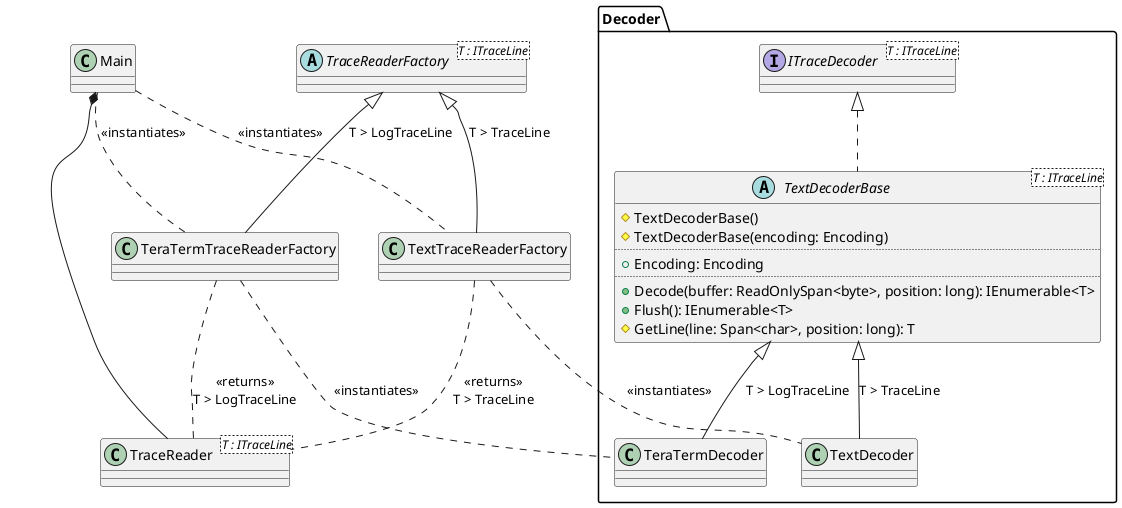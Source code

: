 @startuml TextDecoder
class Main

namespace Decoder {
    interface ITraceDecoder<T : ITraceLine>
    abstract class TextDecoderBase<T : ITraceLine> {
        #TextDecoderBase()
        #TextDecoderBase(encoding: Encoding)
        ..
        +Encoding: Encoding
        ..
        +Decode(buffer: ReadOnlySpan<byte>, position: long): IEnumerable<T>
        +Flush(): IEnumerable<T>
        #GetLine(line: Span<char>, position: long): T
    }

    class TextDecoder
    class TeraTermDecoder
}

Decoder.ITraceDecoder <|.. Decoder.TextDecoderBase
Decoder.TextDecoderBase <|-- Decoder.TextDecoder : T > TraceLine
Decoder.TextDecoderBase <|-- Decoder.TeraTermDecoder : T > LogTraceLine

abstract class TraceReaderFactory<T : ITraceLine>
class TraceReader<T : ITraceLine>
class TeraTermTraceReaderFactory
class TextTraceReaderFactory

TraceReaderFactory <|-- TextTraceReaderFactory : T > TraceLine
TraceReaderFactory <|-- TeraTermTraceReaderFactory : T > LogTraceLine

TextTraceReaderFactory .. Decoder.TextDecoder : <<instantiates>>
TextTraceReaderFactory .. TraceReader : <<returns>>\nT > TraceLine

TeraTermTraceReaderFactory .. Decoder.TeraTermDecoder : <<instantiates>>
TeraTermTraceReaderFactory .. TraceReader : <<returns>>\nT > LogTraceLine

Main .. TeraTermTraceReaderFactory : <<instantiates>>
Main .. TextTraceReaderFactory : <<instantiates>>
'Main *-- TraceReader
TraceReader --* Main
@enduml
